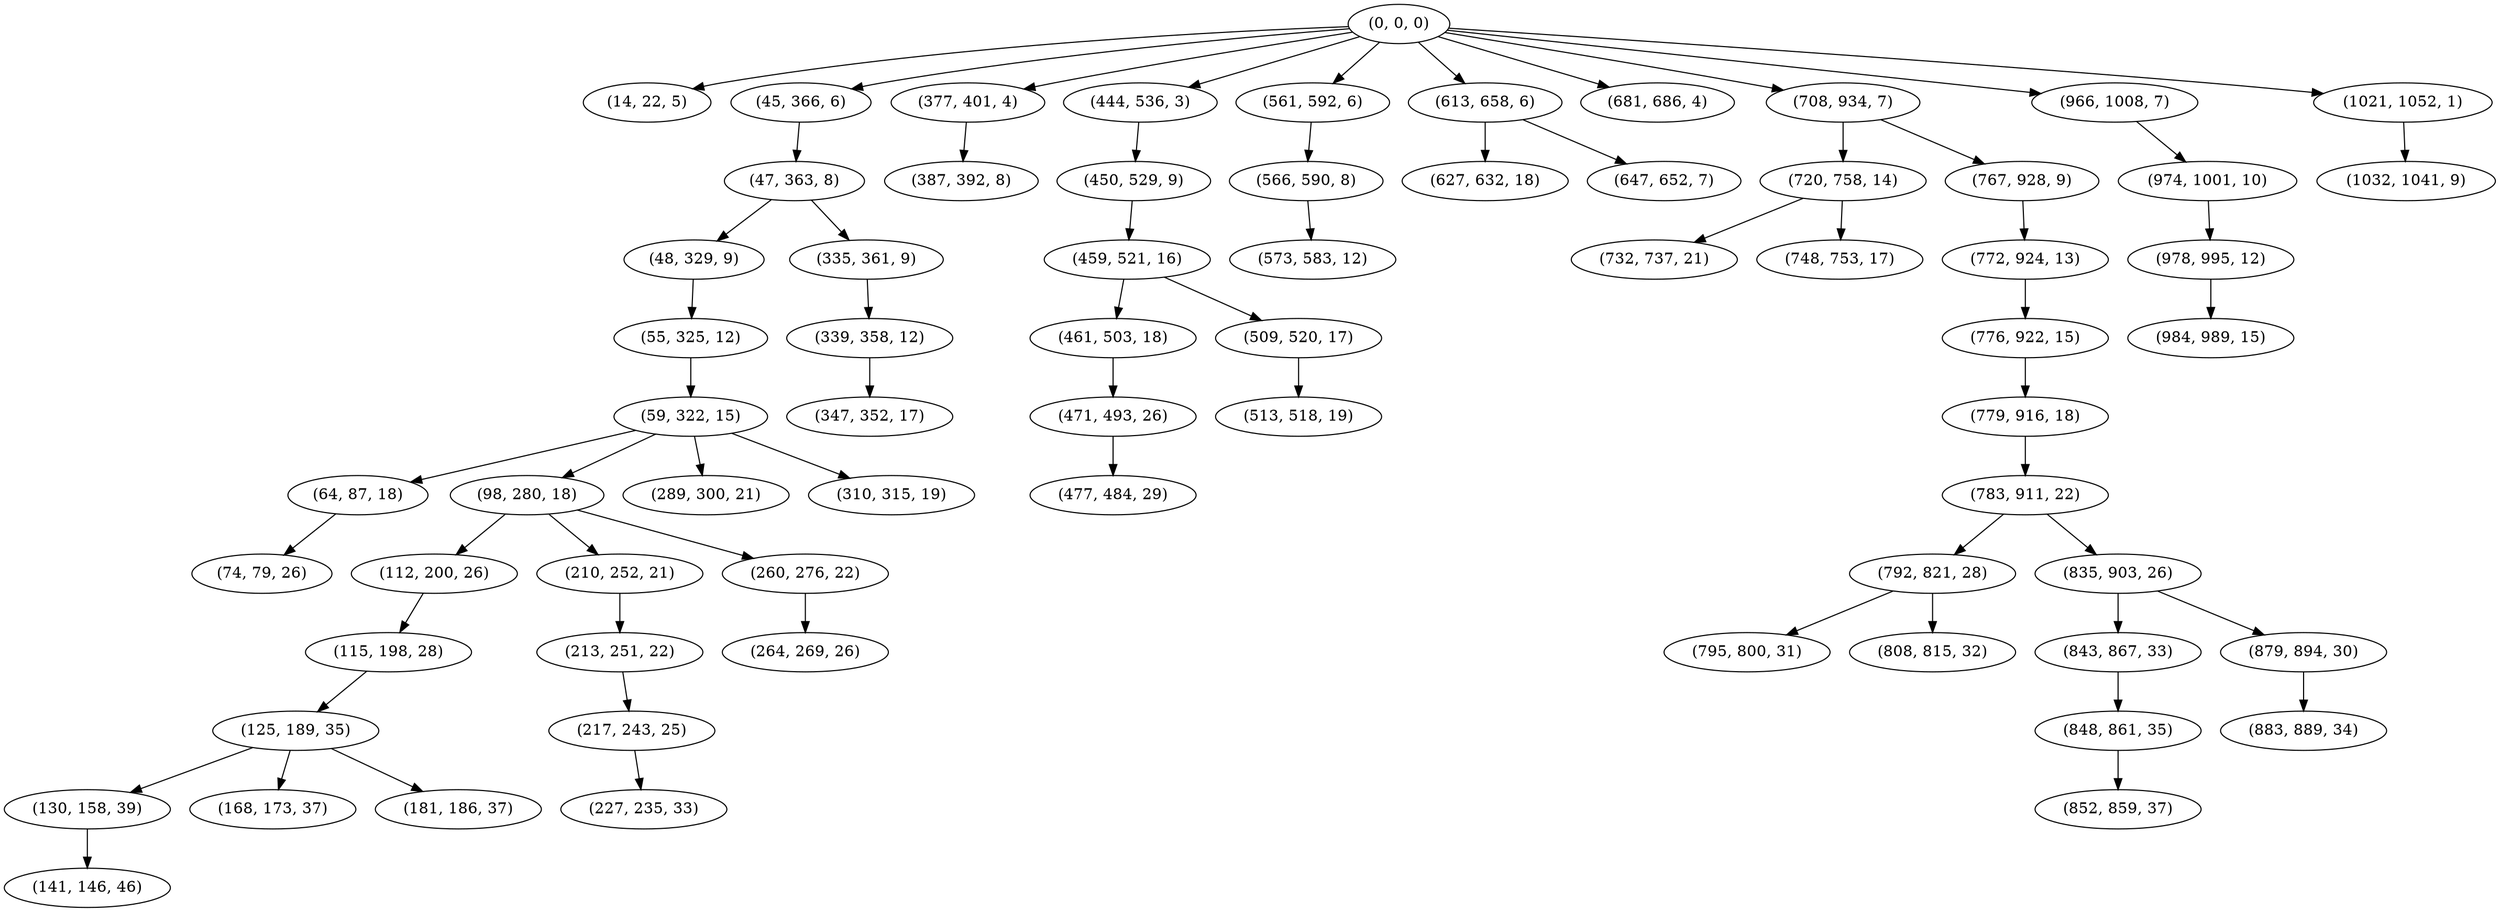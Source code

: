 digraph tree {
    "(0, 0, 0)";
    "(14, 22, 5)";
    "(45, 366, 6)";
    "(47, 363, 8)";
    "(48, 329, 9)";
    "(55, 325, 12)";
    "(59, 322, 15)";
    "(64, 87, 18)";
    "(74, 79, 26)";
    "(98, 280, 18)";
    "(112, 200, 26)";
    "(115, 198, 28)";
    "(125, 189, 35)";
    "(130, 158, 39)";
    "(141, 146, 46)";
    "(168, 173, 37)";
    "(181, 186, 37)";
    "(210, 252, 21)";
    "(213, 251, 22)";
    "(217, 243, 25)";
    "(227, 235, 33)";
    "(260, 276, 22)";
    "(264, 269, 26)";
    "(289, 300, 21)";
    "(310, 315, 19)";
    "(335, 361, 9)";
    "(339, 358, 12)";
    "(347, 352, 17)";
    "(377, 401, 4)";
    "(387, 392, 8)";
    "(444, 536, 3)";
    "(450, 529, 9)";
    "(459, 521, 16)";
    "(461, 503, 18)";
    "(471, 493, 26)";
    "(477, 484, 29)";
    "(509, 520, 17)";
    "(513, 518, 19)";
    "(561, 592, 6)";
    "(566, 590, 8)";
    "(573, 583, 12)";
    "(613, 658, 6)";
    "(627, 632, 18)";
    "(647, 652, 7)";
    "(681, 686, 4)";
    "(708, 934, 7)";
    "(720, 758, 14)";
    "(732, 737, 21)";
    "(748, 753, 17)";
    "(767, 928, 9)";
    "(772, 924, 13)";
    "(776, 922, 15)";
    "(779, 916, 18)";
    "(783, 911, 22)";
    "(792, 821, 28)";
    "(795, 800, 31)";
    "(808, 815, 32)";
    "(835, 903, 26)";
    "(843, 867, 33)";
    "(848, 861, 35)";
    "(852, 859, 37)";
    "(879, 894, 30)";
    "(883, 889, 34)";
    "(966, 1008, 7)";
    "(974, 1001, 10)";
    "(978, 995, 12)";
    "(984, 989, 15)";
    "(1021, 1052, 1)";
    "(1032, 1041, 9)";
    "(0, 0, 0)" -> "(14, 22, 5)";
    "(0, 0, 0)" -> "(45, 366, 6)";
    "(0, 0, 0)" -> "(377, 401, 4)";
    "(0, 0, 0)" -> "(444, 536, 3)";
    "(0, 0, 0)" -> "(561, 592, 6)";
    "(0, 0, 0)" -> "(613, 658, 6)";
    "(0, 0, 0)" -> "(681, 686, 4)";
    "(0, 0, 0)" -> "(708, 934, 7)";
    "(0, 0, 0)" -> "(966, 1008, 7)";
    "(0, 0, 0)" -> "(1021, 1052, 1)";
    "(45, 366, 6)" -> "(47, 363, 8)";
    "(47, 363, 8)" -> "(48, 329, 9)";
    "(47, 363, 8)" -> "(335, 361, 9)";
    "(48, 329, 9)" -> "(55, 325, 12)";
    "(55, 325, 12)" -> "(59, 322, 15)";
    "(59, 322, 15)" -> "(64, 87, 18)";
    "(59, 322, 15)" -> "(98, 280, 18)";
    "(59, 322, 15)" -> "(289, 300, 21)";
    "(59, 322, 15)" -> "(310, 315, 19)";
    "(64, 87, 18)" -> "(74, 79, 26)";
    "(98, 280, 18)" -> "(112, 200, 26)";
    "(98, 280, 18)" -> "(210, 252, 21)";
    "(98, 280, 18)" -> "(260, 276, 22)";
    "(112, 200, 26)" -> "(115, 198, 28)";
    "(115, 198, 28)" -> "(125, 189, 35)";
    "(125, 189, 35)" -> "(130, 158, 39)";
    "(125, 189, 35)" -> "(168, 173, 37)";
    "(125, 189, 35)" -> "(181, 186, 37)";
    "(130, 158, 39)" -> "(141, 146, 46)";
    "(210, 252, 21)" -> "(213, 251, 22)";
    "(213, 251, 22)" -> "(217, 243, 25)";
    "(217, 243, 25)" -> "(227, 235, 33)";
    "(260, 276, 22)" -> "(264, 269, 26)";
    "(335, 361, 9)" -> "(339, 358, 12)";
    "(339, 358, 12)" -> "(347, 352, 17)";
    "(377, 401, 4)" -> "(387, 392, 8)";
    "(444, 536, 3)" -> "(450, 529, 9)";
    "(450, 529, 9)" -> "(459, 521, 16)";
    "(459, 521, 16)" -> "(461, 503, 18)";
    "(459, 521, 16)" -> "(509, 520, 17)";
    "(461, 503, 18)" -> "(471, 493, 26)";
    "(471, 493, 26)" -> "(477, 484, 29)";
    "(509, 520, 17)" -> "(513, 518, 19)";
    "(561, 592, 6)" -> "(566, 590, 8)";
    "(566, 590, 8)" -> "(573, 583, 12)";
    "(613, 658, 6)" -> "(627, 632, 18)";
    "(613, 658, 6)" -> "(647, 652, 7)";
    "(708, 934, 7)" -> "(720, 758, 14)";
    "(708, 934, 7)" -> "(767, 928, 9)";
    "(720, 758, 14)" -> "(732, 737, 21)";
    "(720, 758, 14)" -> "(748, 753, 17)";
    "(767, 928, 9)" -> "(772, 924, 13)";
    "(772, 924, 13)" -> "(776, 922, 15)";
    "(776, 922, 15)" -> "(779, 916, 18)";
    "(779, 916, 18)" -> "(783, 911, 22)";
    "(783, 911, 22)" -> "(792, 821, 28)";
    "(783, 911, 22)" -> "(835, 903, 26)";
    "(792, 821, 28)" -> "(795, 800, 31)";
    "(792, 821, 28)" -> "(808, 815, 32)";
    "(835, 903, 26)" -> "(843, 867, 33)";
    "(835, 903, 26)" -> "(879, 894, 30)";
    "(843, 867, 33)" -> "(848, 861, 35)";
    "(848, 861, 35)" -> "(852, 859, 37)";
    "(879, 894, 30)" -> "(883, 889, 34)";
    "(966, 1008, 7)" -> "(974, 1001, 10)";
    "(974, 1001, 10)" -> "(978, 995, 12)";
    "(978, 995, 12)" -> "(984, 989, 15)";
    "(1021, 1052, 1)" -> "(1032, 1041, 9)";
}

